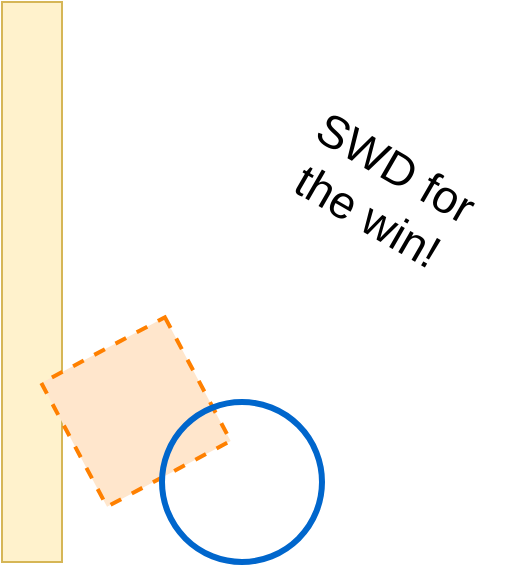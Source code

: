 <mxfile version="14.6.6" type="github">
  <diagram name="Page-1" id="97a40813-6b03-0c74-37c1-0168de264b11">
    <mxGraphModel dx="749" dy="545" grid="1" gridSize="10" guides="1" tooltips="1" connect="1" arrows="1" fold="1" page="1" pageScale="1" pageWidth="500" pageHeight="300" background="#ffffff" math="0" shadow="0">
      <root>
        <mxCell id="0" />
        <mxCell id="1" parent="0" />
        <mxCell id="VF0xDYY6wkxBcJapf5UX-1" value="" style="rounded=0;whiteSpace=wrap;html=1;fillColor=#fff2cc;strokeColor=#d6b656;" parent="1" vertex="1">
          <mxGeometry x="10" y="10" width="30" height="280" as="geometry" />
        </mxCell>
        <mxCell id="VF0xDYY6wkxBcJapf5UX-2" value="" style="rounded=0;whiteSpace=wrap;html=1;rotation=62;fillColor=#ffe6cc;strokeColor=#FF8000;dashed=1;strokeWidth=2;" parent="1" vertex="1">
          <mxGeometry x="42" y="180" width="70" height="70" as="geometry" />
        </mxCell>
        <mxCell id="VF0xDYY6wkxBcJapf5UX-3" value="" style="ellipse;whiteSpace=wrap;html=1;aspect=fixed;fillColor=none;strokeColor=#0066CC;gradientColor=none;strokeWidth=3;" parent="1" vertex="1">
          <mxGeometry x="90" y="210" width="80" height="80" as="geometry" />
        </mxCell>
        <mxCell id="VF0xDYY6wkxBcJapf5UX-4" value="SWD for the win!" style="text;html=1;strokeColor=none;fillColor=none;align=center;verticalAlign=middle;whiteSpace=wrap;rounded=0;rotation=30;fontSize=23;" parent="1" vertex="1">
          <mxGeometry x="140" y="70" width="120" height="70" as="geometry" />
        </mxCell>
      </root>
    </mxGraphModel>
  </diagram>
</mxfile>
